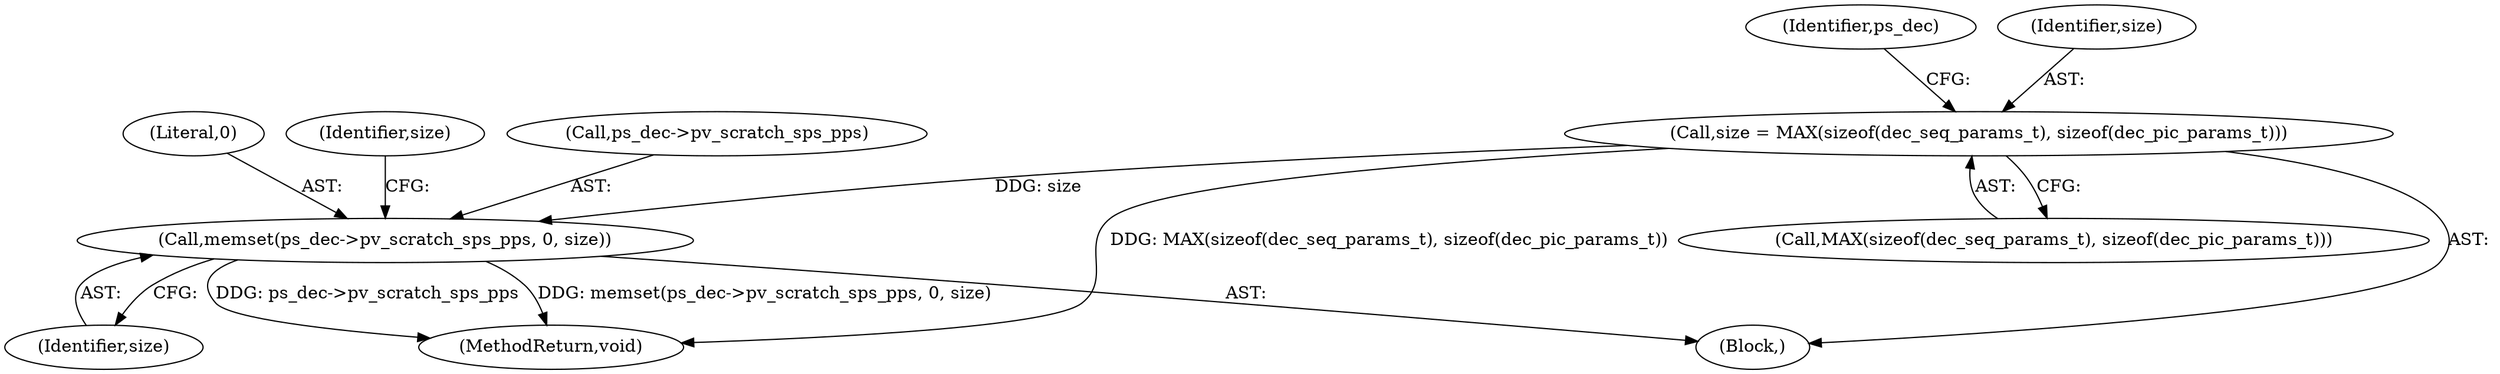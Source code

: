 digraph "0_Android_ecf6c7ce6d5a22d52160698aab44fc234c63291a@API" {
"1000225" [label="(Call,memset(ps_dec->pv_scratch_sps_pps, 0, size))"];
"1000218" [label="(Call,size = MAX(sizeof(dec_seq_params_t), sizeof(dec_pic_params_t)))"];
"1000229" [label="(Literal,0)"];
"1000227" [label="(Identifier,ps_dec)"];
"1000232" [label="(Identifier,size)"];
"1000225" [label="(Call,memset(ps_dec->pv_scratch_sps_pps, 0, size))"];
"1000226" [label="(Call,ps_dec->pv_scratch_sps_pps)"];
"1000230" [label="(Identifier,size)"];
"1000121" [label="(Block,)"];
"1000220" [label="(Call,MAX(sizeof(dec_seq_params_t), sizeof(dec_pic_params_t)))"];
"1000956" [label="(MethodReturn,void)"];
"1000219" [label="(Identifier,size)"];
"1000218" [label="(Call,size = MAX(sizeof(dec_seq_params_t), sizeof(dec_pic_params_t)))"];
"1000225" -> "1000121"  [label="AST: "];
"1000225" -> "1000230"  [label="CFG: "];
"1000226" -> "1000225"  [label="AST: "];
"1000229" -> "1000225"  [label="AST: "];
"1000230" -> "1000225"  [label="AST: "];
"1000232" -> "1000225"  [label="CFG: "];
"1000225" -> "1000956"  [label="DDG: memset(ps_dec->pv_scratch_sps_pps, 0, size)"];
"1000225" -> "1000956"  [label="DDG: ps_dec->pv_scratch_sps_pps"];
"1000218" -> "1000225"  [label="DDG: size"];
"1000218" -> "1000121"  [label="AST: "];
"1000218" -> "1000220"  [label="CFG: "];
"1000219" -> "1000218"  [label="AST: "];
"1000220" -> "1000218"  [label="AST: "];
"1000227" -> "1000218"  [label="CFG: "];
"1000218" -> "1000956"  [label="DDG: MAX(sizeof(dec_seq_params_t), sizeof(dec_pic_params_t))"];
}

